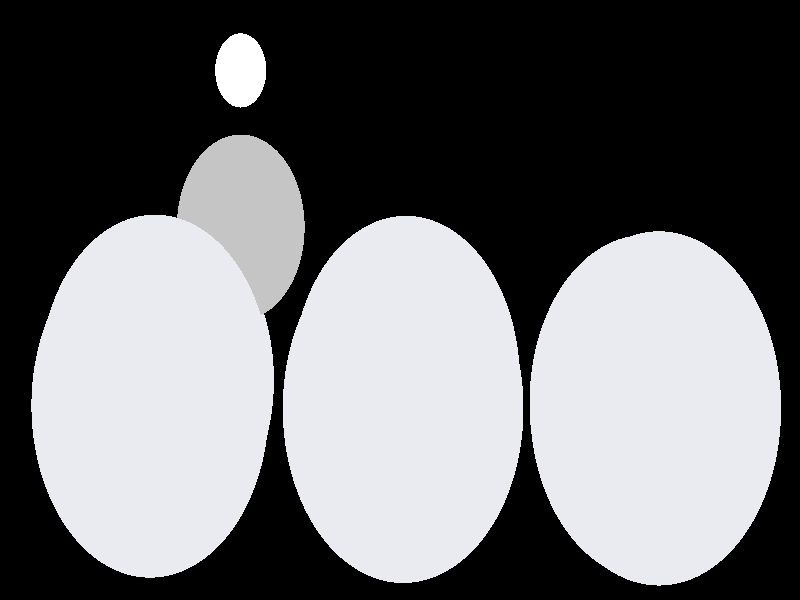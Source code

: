 #include "colors.inc"
#include "finish.inc"

global_settings {assumed_gamma 1 max_trace_level 6}
background {color White transmit 1.0}
camera {perspective
  right -7.60*x up 3.93*y
  direction 100.00*z
  location <0,0,100.00> look_at <0,0,0>}


light_source {<  2.00,   3.00,  40.00> color White
  area_light <0.70, 0, 0>, <0, 0.70, 0>, 3, 3
  adaptive 1 jitter}
// no fog
#declare simple = finish {phong 0.7}
#declare pale = finish {ambient 0.5 diffuse 0.85 roughness 0.001 specular 0.200 }
#declare intermediate = finish {ambient 0.3 diffuse 0.6 specular 0.1 roughness 0.04}
#declare vmd = finish {ambient 0.0 diffuse 0.65 phong 0.1 phong_size 40.0 specular 0.5 }
#declare jmol = finish {ambient 0.2 diffuse 0.6 specular 1 roughness 0.001 metallic}
#declare ase2 = finish {ambient 0.05 brilliance 3 diffuse 0.6 metallic specular 0.7 roughness 0.04 reflection 0.15}
#declare ase3 = finish {ambient 0.15 brilliance 2 diffuse 0.6 metallic specular 1.0 roughness 0.001 reflection 0.0}
#declare glass = finish {ambient 0.05 diffuse 0.3 specular 1.0 roughness 0.001}
#declare glass2 = finish {ambient 0.01 diffuse 0.3 specular 1.0 reflection 0.25 roughness 0.001}
#declare Rcell = 0.050;
#declare Rbond = 0.100;

#macro atom(LOC, R, COL, TRANS, FIN)
  sphere{LOC, R texture{pigment{color COL transmit TRANS} finish{FIN}}}
#end
#macro constrain(LOC, R, COL, TRANS FIN)
union{torus{R, Rcell rotate 45*z texture{pigment{color COL transmit TRANS} finish{FIN}}}
     torus{R, Rcell rotate -45*z texture{pigment{color COL transmit TRANS} finish{FIN}}}
     translate LOC}
#end

// no cell vertices
atom(< -2.46,  -0.57,  -8.53>, 1.16, rgb <0.82, 0.82, 0.88>, 0.0, ase3) // #0
atom(< -2.46,  -0.57,  -5.62>, 1.16, rgb <0.82, 0.82, 0.88>, 0.0, ase3) // #1
atom(< -2.44,  -0.71,  -2.83>, 1.16, rgb <0.82, 0.82, 0.88>, 0.0, ase3) // #2
atom(<  0.06,  -0.57,  -7.07>, 1.16, rgb <0.82, 0.82, 0.88>, 0.0, ase3) // #3
atom(<  0.03,  -0.72,  -4.22>, 1.16, rgb <0.82, 0.82, 0.88>, 0.0, ase3) // #4
atom(<  0.03,  -0.72,  -1.44>, 1.16, rgb <0.82, 0.82, 0.88>, 0.0, ase3) // #5
atom(<  2.46,  -0.71,  -5.66>, 1.16, rgb <0.82, 0.82, 0.88>, 0.0, ase3) // #6
atom(<  2.43,  -0.72,  -2.83>, 1.16, rgb <0.82, 0.82, 0.88>, 0.0, ase3) // #7
atom(<  2.46,  -0.71,   0.00>, 1.16, rgb <0.82, 0.82, 0.88>, 0.0, ase3) // #8
atom(< -1.62,   0.51,  -7.07>, 0.65, rgb <0.56, 0.56, 0.56>, 0.0, ase3) // #9
atom(< -1.62,   1.61,  -7.07>, 0.26, rgb <1.00, 1.00, 1.00>, 0.0, ase3) // #10

// no constraints
